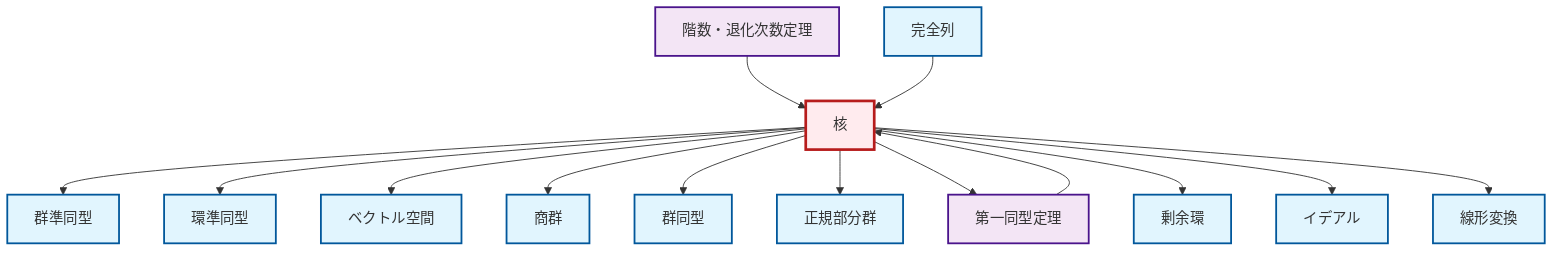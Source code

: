 graph TD
    classDef definition fill:#e1f5fe,stroke:#01579b,stroke-width:2px
    classDef theorem fill:#f3e5f5,stroke:#4a148c,stroke-width:2px
    classDef axiom fill:#fff3e0,stroke:#e65100,stroke-width:2px
    classDef example fill:#e8f5e9,stroke:#1b5e20,stroke-width:2px
    classDef current fill:#ffebee,stroke:#b71c1c,stroke-width:3px
    def-quotient-group["商群"]:::definition
    def-linear-transformation["線形変換"]:::definition
    def-normal-subgroup["正規部分群"]:::definition
    def-ideal["イデアル"]:::definition
    def-homomorphism["群準同型"]:::definition
    def-vector-space["ベクトル空間"]:::definition
    def-exact-sequence["完全列"]:::definition
    thm-first-isomorphism["第一同型定理"]:::theorem
    def-ring-homomorphism["環準同型"]:::definition
    thm-rank-nullity["階数・退化次数定理"]:::theorem
    def-quotient-ring["剰余環"]:::definition
    def-isomorphism["群同型"]:::definition
    def-kernel["核"]:::definition
    thm-rank-nullity --> def-kernel
    def-kernel --> def-homomorphism
    def-kernel --> def-ring-homomorphism
    thm-first-isomorphism --> def-kernel
    def-exact-sequence --> def-kernel
    def-kernel --> def-vector-space
    def-kernel --> def-quotient-group
    def-kernel --> def-isomorphism
    def-kernel --> def-normal-subgroup
    def-kernel --> thm-first-isomorphism
    def-kernel --> def-quotient-ring
    def-kernel --> def-ideal
    def-kernel --> def-linear-transformation
    class def-kernel current